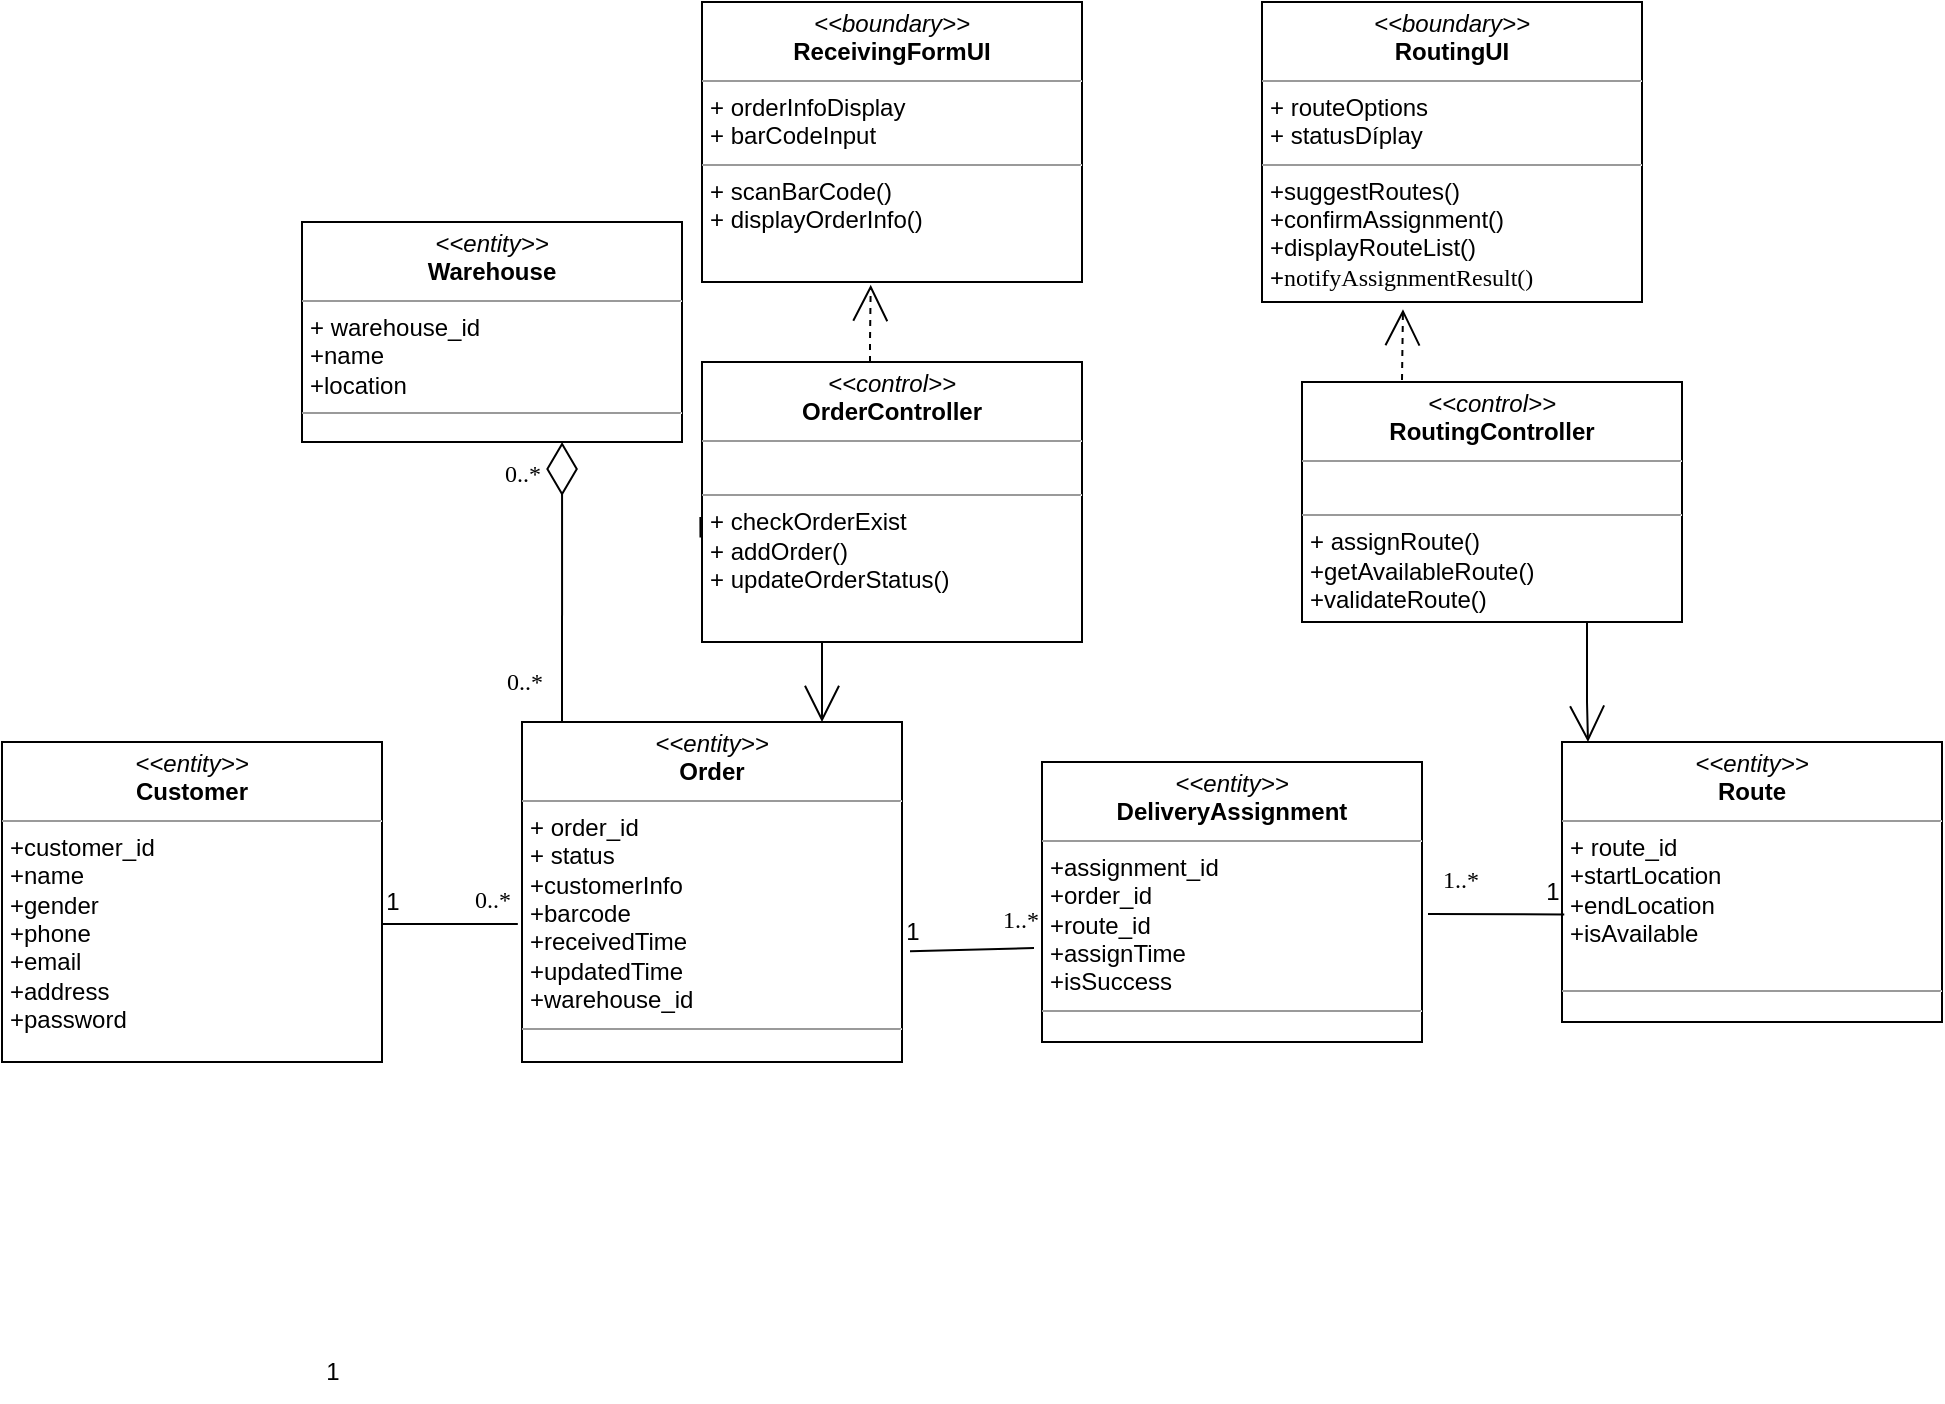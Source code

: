 <mxfile version="27.0.9" pages="2">
  <diagram name="Page-1" id="6133507b-19e7-1e82-6fc7-422aa6c4b21f">
    <mxGraphModel grid="1" page="1" gridSize="10" guides="1" tooltips="1" connect="1" arrows="1" fold="1" pageScale="1" pageWidth="1100" pageHeight="850" background="none" math="0" shadow="0">
      <root>
        <mxCell id="0" />
        <mxCell id="1" parent="0" />
        <mxCell id="b94bc138ca980ef-13" style="edgeStyle=orthogonalEdgeStyle;rounded=0;html=1;dashed=1;labelBackgroundColor=none;startArrow=none;startFill=0;startSize=8;endArrow=open;endFill=0;endSize=16;fontFamily=Verdana;fontSize=12;entryX=0.444;entryY=1.01;entryDx=0;entryDy=0;entryPerimeter=0;" edge="1" parent="1" target="b94bc138ca980ef-1" source="NprvfKCTGn5qgdipkwLt-3">
          <mxGeometry relative="1" as="geometry">
            <Array as="points">
              <mxPoint x="514" y="200" />
              <mxPoint x="514" y="200" />
            </Array>
            <mxPoint x="230" y="140" as="sourcePoint" />
            <mxPoint x="230" y="40" as="targetPoint" />
          </mxGeometry>
        </mxCell>
        <mxCell id="b94bc138ca980ef-7" style="edgeStyle=orthogonalEdgeStyle;rounded=0;html=1;labelBackgroundColor=none;startArrow=none;startFill=0;startSize=8;endArrow=open;endFill=0;endSize=16;fontFamily=Verdana;fontSize=12;exitX=-0.004;exitY=0.627;exitDx=0;exitDy=0;exitPerimeter=0;" edge="1" parent="1" source="NprvfKCTGn5qgdipkwLt-3" target="NprvfKCTGn5qgdipkwLt-5">
          <mxGeometry relative="1" as="geometry">
            <Array as="points">
              <mxPoint x="429" y="288" />
              <mxPoint x="490" y="288" />
              <mxPoint x="490" y="390" />
            </Array>
            <mxPoint x="390" y="176" as="sourcePoint" />
            <mxPoint x="100" y="80" as="targetPoint" />
          </mxGeometry>
        </mxCell>
        <mxCell id="b94bc138ca980ef-17" value="1..*" style="text;html=1;resizable=0;points=[];align=center;verticalAlign=middle;labelBackgroundColor=#ffffff;fontSize=12;fontFamily=Verdana" vertex="1" connectable="0" parent="b94bc138ca980ef-7">
          <mxGeometry x="0.858" y="2" relative="1" as="geometry">
            <mxPoint x="185" y="102" as="offset" />
          </mxGeometry>
        </mxCell>
        <mxCell id="b94bc138ca980ef-1" value="&lt;p style=&quot;margin:0px;margin-top:4px;text-align:center;&quot;&gt;&lt;i&gt;&amp;lt;&amp;lt;boundary&amp;gt;&amp;gt;&lt;/i&gt;&lt;br&gt;&lt;b&gt;ReceivingFormUI&lt;/b&gt;&lt;/p&gt;&lt;hr size=&quot;1&quot;&gt;&lt;p style=&quot;margin:0px;margin-left:4px;&quot;&gt;+ orderInfoDisplay&lt;br&gt;+ barCodeInput&lt;/p&gt;&lt;hr size=&quot;1&quot;&gt;&lt;p style=&quot;margin:0px;margin-left:4px;&quot;&gt;+ scanBarCode()&lt;br&gt;+ displayOrderInfo()&lt;/p&gt;" style="verticalAlign=top;align=left;overflow=fill;fontSize=12;fontFamily=Helvetica;html=1;rounded=0;shadow=0;comic=0;labelBackgroundColor=none;strokeWidth=1" vertex="1" parent="1">
          <mxGeometry x="430" y="30" width="190" height="140" as="geometry" />
        </mxCell>
        <mxCell id="NprvfKCTGn5qgdipkwLt-2" value="&lt;p style=&quot;margin:0px;margin-top:4px;text-align:center;&quot;&gt;&lt;i&gt;&amp;lt;&amp;lt;boundary&amp;gt;&amp;gt;&lt;/i&gt;&lt;br&gt;&lt;b&gt;RoutingUI&lt;/b&gt;&lt;/p&gt;&lt;hr size=&quot;1&quot;&gt;&lt;p style=&quot;margin:0px;margin-left:4px;&quot;&gt;+ routeOptions&lt;br&gt;+ statusDíplay&lt;/p&gt;&lt;hr size=&quot;1&quot;&gt;&lt;p style=&quot;margin:0px;margin-left:4px;&quot;&gt;+suggestRoutes()&lt;br&gt;+confirmAssignment()&lt;/p&gt;&lt;p style=&quot;margin:0px;margin-left:4px;&quot;&gt;+displayRouteList()&lt;/p&gt;&lt;p style=&quot;margin:0px;margin-left:4px;&quot;&gt;+&lt;span style=&quot;font-family: Verdana; text-align: center; background-color: transparent; color: light-dark(rgb(0, 0, 0), rgb(255, 255, 255));&quot;&gt;notifyAssignmentResult()&lt;/span&gt;&lt;/p&gt;" style="verticalAlign=top;align=left;overflow=fill;fontSize=12;fontFamily=Helvetica;html=1;rounded=0;shadow=0;comic=0;labelBackgroundColor=none;strokeWidth=1" vertex="1" parent="1">
          <mxGeometry x="710" y="30" width="190" height="150" as="geometry" />
        </mxCell>
        <mxCell id="NprvfKCTGn5qgdipkwLt-3" value="&lt;p style=&quot;margin:0px;margin-top:4px;text-align:center;&quot;&gt;&lt;i&gt;&amp;lt;&amp;lt;control&amp;gt;&amp;gt;&lt;/i&gt;&lt;br&gt;&lt;b&gt;OrderController&lt;/b&gt;&lt;/p&gt;&lt;hr size=&quot;1&quot;&gt;&lt;p style=&quot;margin:0px;margin-left:4px;&quot;&gt;&lt;br&gt;&lt;/p&gt;&lt;hr size=&quot;1&quot;&gt;&lt;p style=&quot;margin:0px;margin-left:4px;&quot;&gt;+ checkOrderExist&lt;/p&gt;&lt;p style=&quot;margin:0px;margin-left:4px;&quot;&gt;+ addOrder()&lt;/p&gt;&lt;p style=&quot;margin:0px;margin-left:4px;&quot;&gt;+ updateOrderStatus()&lt;/p&gt;" style="verticalAlign=top;align=left;overflow=fill;fontSize=12;fontFamily=Helvetica;html=1;rounded=0;shadow=0;comic=0;labelBackgroundColor=none;strokeWidth=1" vertex="1" parent="1">
          <mxGeometry x="430" y="210" width="190" height="140" as="geometry" />
        </mxCell>
        <mxCell id="NprvfKCTGn5qgdipkwLt-4" value="&lt;p style=&quot;margin:0px;margin-top:4px;text-align:center;&quot;&gt;&lt;i&gt;&amp;lt;&amp;lt;control&amp;gt;&amp;gt;&lt;/i&gt;&lt;br&gt;&lt;b&gt;RoutingController&lt;/b&gt;&lt;/p&gt;&lt;hr size=&quot;1&quot;&gt;&lt;p style=&quot;margin:0px;margin-left:4px;&quot;&gt;&lt;br&gt;&lt;/p&gt;&lt;hr size=&quot;1&quot;&gt;&lt;p style=&quot;margin:0px;margin-left:4px;&quot;&gt;+ assignRoute()&lt;/p&gt;&lt;p style=&quot;margin:0px;margin-left:4px;&quot;&gt;+getAvailableRoute()&lt;/p&gt;&lt;p style=&quot;margin:0px;margin-left:4px;&quot;&gt;+validateRoute()&lt;/p&gt;" style="verticalAlign=top;align=left;overflow=fill;fontSize=12;fontFamily=Helvetica;html=1;rounded=0;shadow=0;comic=0;labelBackgroundColor=none;strokeWidth=1" vertex="1" parent="1">
          <mxGeometry x="730" y="220" width="190" height="120" as="geometry" />
        </mxCell>
        <mxCell id="NprvfKCTGn5qgdipkwLt-5" value="&lt;p style=&quot;margin:0px;margin-top:4px;text-align:center;&quot;&gt;&lt;i&gt;&amp;lt;&amp;lt;entity&amp;gt;&amp;gt;&lt;/i&gt;&lt;br&gt;&lt;b&gt;Order&lt;/b&gt;&lt;/p&gt;&lt;hr size=&quot;1&quot;&gt;&lt;p style=&quot;margin:0px;margin-left:4px;&quot;&gt;+ order_id&lt;br&gt;+ status&lt;/p&gt;&lt;p style=&quot;margin:0px;margin-left:4px;&quot;&gt;+customerInfo&lt;/p&gt;&lt;p style=&quot;margin:0px;margin-left:4px;&quot;&gt;+barcode&lt;/p&gt;&lt;p style=&quot;margin:0px;margin-left:4px;&quot;&gt;+receivedTime&lt;/p&gt;&lt;p style=&quot;margin:0px;margin-left:4px;&quot;&gt;+updatedTime&lt;/p&gt;&lt;p style=&quot;margin:0px;margin-left:4px;&quot;&gt;+warehouse_id&lt;/p&gt;&lt;hr size=&quot;1&quot;&gt;&lt;p style=&quot;margin:0px;margin-left:4px;&quot;&gt;&lt;br&gt;&lt;/p&gt;" style="verticalAlign=top;align=left;overflow=fill;fontSize=12;fontFamily=Helvetica;html=1;rounded=0;shadow=0;comic=0;labelBackgroundColor=none;strokeWidth=1" vertex="1" parent="1">
          <mxGeometry x="340" y="390" width="190" height="170" as="geometry" />
        </mxCell>
        <mxCell id="NprvfKCTGn5qgdipkwLt-6" value="&lt;p style=&quot;margin:0px;margin-top:4px;text-align:center;&quot;&gt;&lt;i&gt;&amp;lt;&amp;lt;entity&amp;gt;&amp;gt;&lt;/i&gt;&lt;br&gt;&lt;b&gt;Route&lt;/b&gt;&lt;/p&gt;&lt;hr size=&quot;1&quot;&gt;&lt;p style=&quot;margin:0px;margin-left:4px;&quot;&gt;+ route_id&lt;/p&gt;&lt;p style=&quot;margin:0px;margin-left:4px;&quot;&gt;+startLocation&lt;/p&gt;&lt;p style=&quot;margin:0px;margin-left:4px;&quot;&gt;+endLocation&lt;/p&gt;&lt;p style=&quot;margin:0px;margin-left:4px;&quot;&gt;+isAvailable&lt;/p&gt;&lt;p style=&quot;margin:0px;margin-left:4px;&quot;&gt;&lt;br&gt;&lt;/p&gt;&lt;hr size=&quot;1&quot;&gt;&lt;p style=&quot;margin:0px;margin-left:4px;&quot;&gt;&lt;br&gt;&lt;/p&gt;" style="verticalAlign=top;align=left;overflow=fill;fontSize=12;fontFamily=Helvetica;html=1;rounded=0;shadow=0;comic=0;labelBackgroundColor=none;strokeWidth=1" vertex="1" parent="1">
          <mxGeometry x="860" y="400" width="190" height="140" as="geometry" />
        </mxCell>
        <mxCell id="NprvfKCTGn5qgdipkwLt-7" value="&lt;p style=&quot;margin:0px;margin-top:4px;text-align:center;&quot;&gt;&lt;i&gt;&amp;lt;&amp;lt;entity&amp;gt;&amp;gt;&lt;/i&gt;&lt;br&gt;&lt;b&gt;Warehouse&lt;/b&gt;&lt;/p&gt;&lt;hr size=&quot;1&quot;&gt;&lt;p style=&quot;margin:0px;margin-left:4px;&quot;&gt;+ warehouse_id&lt;/p&gt;&lt;p style=&quot;margin:0px;margin-left:4px;&quot;&gt;+name&lt;/p&gt;&lt;p style=&quot;margin:0px;margin-left:4px;&quot;&gt;+location&lt;/p&gt;&lt;hr size=&quot;1&quot;&gt;&lt;p style=&quot;margin:0px;margin-left:4px;&quot;&gt;&lt;br&gt;&lt;/p&gt;" style="verticalAlign=top;align=left;overflow=fill;fontSize=12;fontFamily=Helvetica;html=1;rounded=0;shadow=0;comic=0;labelBackgroundColor=none;strokeWidth=1" vertex="1" parent="1">
          <mxGeometry x="230" y="140" width="190" height="110" as="geometry" />
        </mxCell>
        <mxCell id="NprvfKCTGn5qgdipkwLt-8" value="&lt;p style=&quot;margin:0px;margin-top:4px;text-align:center;&quot;&gt;&lt;i&gt;&amp;lt;&amp;lt;entity&amp;gt;&amp;gt;&lt;/i&gt;&lt;br&gt;&lt;b&gt;Customer&lt;/b&gt;&lt;/p&gt;&lt;hr size=&quot;1&quot;&gt;&lt;p style=&quot;margin:0px;margin-left:4px;&quot;&gt;+customer_id&lt;/p&gt;&lt;p style=&quot;margin:0px;margin-left:4px;&quot;&gt;+name&lt;/p&gt;&lt;p style=&quot;margin:0px;margin-left:4px;&quot;&gt;+gender&lt;/p&gt;&lt;p style=&quot;margin:0px;margin-left:4px;&quot;&gt;+phone&lt;/p&gt;&lt;p style=&quot;margin:0px;margin-left:4px;&quot;&gt;+email&lt;/p&gt;&lt;p style=&quot;margin:0px;margin-left:4px;&quot;&gt;+address&lt;/p&gt;&lt;p style=&quot;margin:0px;margin-left:4px;&quot;&gt;+password&lt;/p&gt;&lt;p style=&quot;margin:0px;margin-left:4px;&quot;&gt;&lt;br&gt;&lt;/p&gt;&lt;hr size=&quot;1&quot;&gt;&lt;p style=&quot;margin:0px;margin-left:4px;&quot;&gt;&lt;br&gt;&lt;/p&gt;" style="verticalAlign=top;align=left;overflow=fill;fontSize=12;fontFamily=Helvetica;html=1;rounded=0;shadow=0;comic=0;labelBackgroundColor=none;strokeWidth=1" vertex="1" parent="1">
          <mxGeometry x="80" y="400" width="190" height="160" as="geometry" />
        </mxCell>
        <mxCell id="NprvfKCTGn5qgdipkwLt-10" style="edgeStyle=orthogonalEdgeStyle;rounded=0;html=1;labelBackgroundColor=none;startArrow=none;startFill=0;startSize=8;endArrow=open;endFill=0;endSize=16;fontFamily=Verdana;fontSize=12;exitX=0.75;exitY=1;exitDx=0;exitDy=0;" edge="1" parent="1" source="NprvfKCTGn5qgdipkwLt-4" target="NprvfKCTGn5qgdipkwLt-6">
          <mxGeometry relative="1" as="geometry">
            <Array as="points">
              <mxPoint x="873" y="380" />
              <mxPoint x="873" y="380" />
            </Array>
            <mxPoint x="730" y="340" as="sourcePoint" />
            <mxPoint x="730.17" y="374.04" as="targetPoint" />
          </mxGeometry>
        </mxCell>
        <mxCell id="NprvfKCTGn5qgdipkwLt-11" value="0..*" style="text;html=1;resizable=0;points=[];align=center;verticalAlign=middle;labelBackgroundColor=#ffffff;fontSize=12;fontFamily=Verdana" connectable="0" vertex="1" parent="NprvfKCTGn5qgdipkwLt-10">
          <mxGeometry x="0.858" y="2" relative="1" as="geometry">
            <mxPoint x="-534" y="-26" as="offset" />
          </mxGeometry>
        </mxCell>
        <mxCell id="NprvfKCTGn5qgdipkwLt-16" value="" style="endArrow=none;html=1;rounded=0;exitX=-0.011;exitY=0.594;exitDx=0;exitDy=0;exitPerimeter=0;entryX=1;entryY=0.569;entryDx=0;entryDy=0;entryPerimeter=0;" edge="1" parent="1" target="NprvfKCTGn5qgdipkwLt-8" source="NprvfKCTGn5qgdipkwLt-5">
          <mxGeometry width="50" height="50" relative="1" as="geometry">
            <mxPoint x="300" y="460" as="sourcePoint" />
            <mxPoint x="300" y="489" as="targetPoint" />
          </mxGeometry>
        </mxCell>
        <mxCell id="NprvfKCTGn5qgdipkwLt-17" value="1" style="text;html=1;align=center;verticalAlign=middle;resizable=0;points=[];autosize=1;strokeColor=none;fillColor=none;" vertex="1" parent="1">
          <mxGeometry x="230" y="700" width="30" height="30" as="geometry" />
        </mxCell>
        <mxCell id="D1k5g1uI2_wpJtZUcijb-4" value="" style="endArrow=diamondThin;endFill=0;endSize=24;html=1;rounded=0;exitX=0.366;exitY=0.021;exitDx=0;exitDy=0;exitPerimeter=0;entryX=0.682;entryY=1.027;entryDx=0;entryDy=0;entryPerimeter=0;" edge="1" parent="1">
          <mxGeometry width="160" relative="1" as="geometry">
            <mxPoint x="360" y="389.97" as="sourcePoint" />
            <mxPoint x="360.04" y="250.0" as="targetPoint" />
          </mxGeometry>
        </mxCell>
        <mxCell id="D1k5g1uI2_wpJtZUcijb-5" value="0..*" style="text;html=1;resizable=0;points=[];align=center;verticalAlign=middle;labelBackgroundColor=#ffffff;fontSize=12;fontFamily=Verdana" connectable="0" vertex="1" parent="1">
          <mxGeometry x="325" y="260" as="geometry">
            <mxPoint x="15" y="6" as="offset" />
          </mxGeometry>
        </mxCell>
        <mxCell id="D1k5g1uI2_wpJtZUcijb-6" value="&lt;p style=&quot;margin:0px;margin-top:4px;text-align:center;&quot;&gt;&lt;i&gt;&amp;lt;&amp;lt;entity&amp;gt;&amp;gt;&lt;/i&gt;&lt;br&gt;&lt;b&gt;DeliveryAssignment&lt;/b&gt;&lt;/p&gt;&lt;hr size=&quot;1&quot;&gt;&lt;p style=&quot;margin:0px;margin-left:4px;&quot;&gt;+assignment_id&lt;/p&gt;&lt;p style=&quot;margin:0px;margin-left:4px;&quot;&gt;+order_id&lt;/p&gt;&lt;p style=&quot;margin:0px;margin-left:4px;&quot;&gt;+route_id&lt;/p&gt;&lt;p style=&quot;margin:0px;margin-left:4px;&quot;&gt;+assignTime&lt;/p&gt;&lt;p style=&quot;margin:0px;margin-left:4px;&quot;&gt;+isSuccess&lt;/p&gt;&lt;hr size=&quot;1&quot;&gt;&lt;p style=&quot;margin:0px;margin-left:4px;&quot;&gt;&lt;br&gt;&lt;/p&gt;" style="verticalAlign=top;align=left;overflow=fill;fontSize=12;fontFamily=Helvetica;html=1;rounded=0;shadow=0;comic=0;labelBackgroundColor=none;strokeWidth=1" vertex="1" parent="1">
          <mxGeometry x="600" y="410" width="190" height="140" as="geometry" />
        </mxCell>
        <mxCell id="D1k5g1uI2_wpJtZUcijb-8" value="" style="endArrow=none;html=1;rounded=0;exitX=1.021;exitY=0.674;exitDx=0;exitDy=0;exitPerimeter=0;" edge="1" parent="1" source="NprvfKCTGn5qgdipkwLt-5">
          <mxGeometry width="50" height="50" relative="1" as="geometry">
            <mxPoint x="350" y="440" as="sourcePoint" />
            <mxPoint x="596" y="503" as="targetPoint" />
          </mxGeometry>
        </mxCell>
        <mxCell id="D1k5g1uI2_wpJtZUcijb-9" value="" style="endArrow=none;html=1;rounded=0;entryX=0.006;entryY=0.616;entryDx=0;entryDy=0;entryPerimeter=0;" edge="1" parent="1" target="NprvfKCTGn5qgdipkwLt-6">
          <mxGeometry width="50" height="50" relative="1" as="geometry">
            <mxPoint x="793" y="486" as="sourcePoint" />
            <mxPoint x="794" y="728" as="targetPoint" />
          </mxGeometry>
        </mxCell>
        <mxCell id="D1k5g1uI2_wpJtZUcijb-10" value="1" style="text;html=1;align=center;verticalAlign=middle;resizable=0;points=[];autosize=1;strokeColor=none;fillColor=none;" vertex="1" parent="1">
          <mxGeometry x="520" y="480" width="30" height="30" as="geometry" />
        </mxCell>
        <mxCell id="D1k5g1uI2_wpJtZUcijb-11" value="1" style="text;html=1;align=center;verticalAlign=middle;resizable=0;points=[];autosize=1;strokeColor=none;fillColor=none;" vertex="1" parent="1">
          <mxGeometry x="840" y="460" width="30" height="30" as="geometry" />
        </mxCell>
        <mxCell id="D1k5g1uI2_wpJtZUcijb-13" value="1..*" style="text;html=1;resizable=0;points=[];align=center;verticalAlign=middle;labelBackgroundColor=#ffffff;fontSize=12;fontFamily=Verdana" connectable="0" vertex="1" parent="1">
          <mxGeometry x="790" y="500" as="geometry">
            <mxPoint x="19" y="-31" as="offset" />
          </mxGeometry>
        </mxCell>
        <mxCell id="D1k5g1uI2_wpJtZUcijb-19" style="edgeStyle=orthogonalEdgeStyle;rounded=0;html=1;dashed=1;labelBackgroundColor=none;startArrow=none;startFill=0;startSize=8;endArrow=open;endFill=0;endSize=16;fontFamily=Verdana;fontSize=12;entryX=0.371;entryY=1.024;entryDx=0;entryDy=0;entryPerimeter=0;" edge="1" parent="1" target="NprvfKCTGn5qgdipkwLt-2">
          <mxGeometry relative="1" as="geometry">
            <Array as="points" />
            <mxPoint x="780" y="219" as="sourcePoint" />
            <mxPoint x="780" y="180" as="targetPoint" />
          </mxGeometry>
        </mxCell>
        <mxCell id="D1k5g1uI2_wpJtZUcijb-20" value="1" style="text;html=1;align=center;verticalAlign=middle;resizable=0;points=[];autosize=1;strokeColor=none;fillColor=none;" vertex="1" parent="1">
          <mxGeometry x="260" y="465" width="30" height="30" as="geometry" />
        </mxCell>
        <mxCell id="D1k5g1uI2_wpJtZUcijb-21" value="0..*" style="text;html=1;resizable=0;points=[];align=center;verticalAlign=middle;labelBackgroundColor=#ffffff;fontSize=12;fontFamily=Verdana" connectable="0" vertex="1" parent="1">
          <mxGeometry x="320" y="450" as="geometry">
            <mxPoint x="5" y="29" as="offset" />
          </mxGeometry>
        </mxCell>
        <mxCell id="D1k5g1uI2_wpJtZUcijb-23" value="1..*" style="text;html=1;resizable=0;points=[];align=center;verticalAlign=middle;labelBackgroundColor=#ffffff;fontSize=12;fontFamily=Verdana" connectable="0" vertex="1" parent="1">
          <mxGeometry x="570" y="520" as="geometry">
            <mxPoint x="19" y="-31" as="offset" />
          </mxGeometry>
        </mxCell>
      </root>
    </mxGraphModel>
  </diagram>
  <diagram id="98dV2y2ebtSttLKpbVeS" name="Page-2">
    <mxGraphModel grid="1" page="1" gridSize="10" guides="1" tooltips="1" connect="1" arrows="1" fold="1" pageScale="1" pageWidth="827" pageHeight="1169" math="0" shadow="0">
      <root>
        <mxCell id="0" />
        <mxCell id="1" parent="0" />
      </root>
    </mxGraphModel>
  </diagram>
</mxfile>
